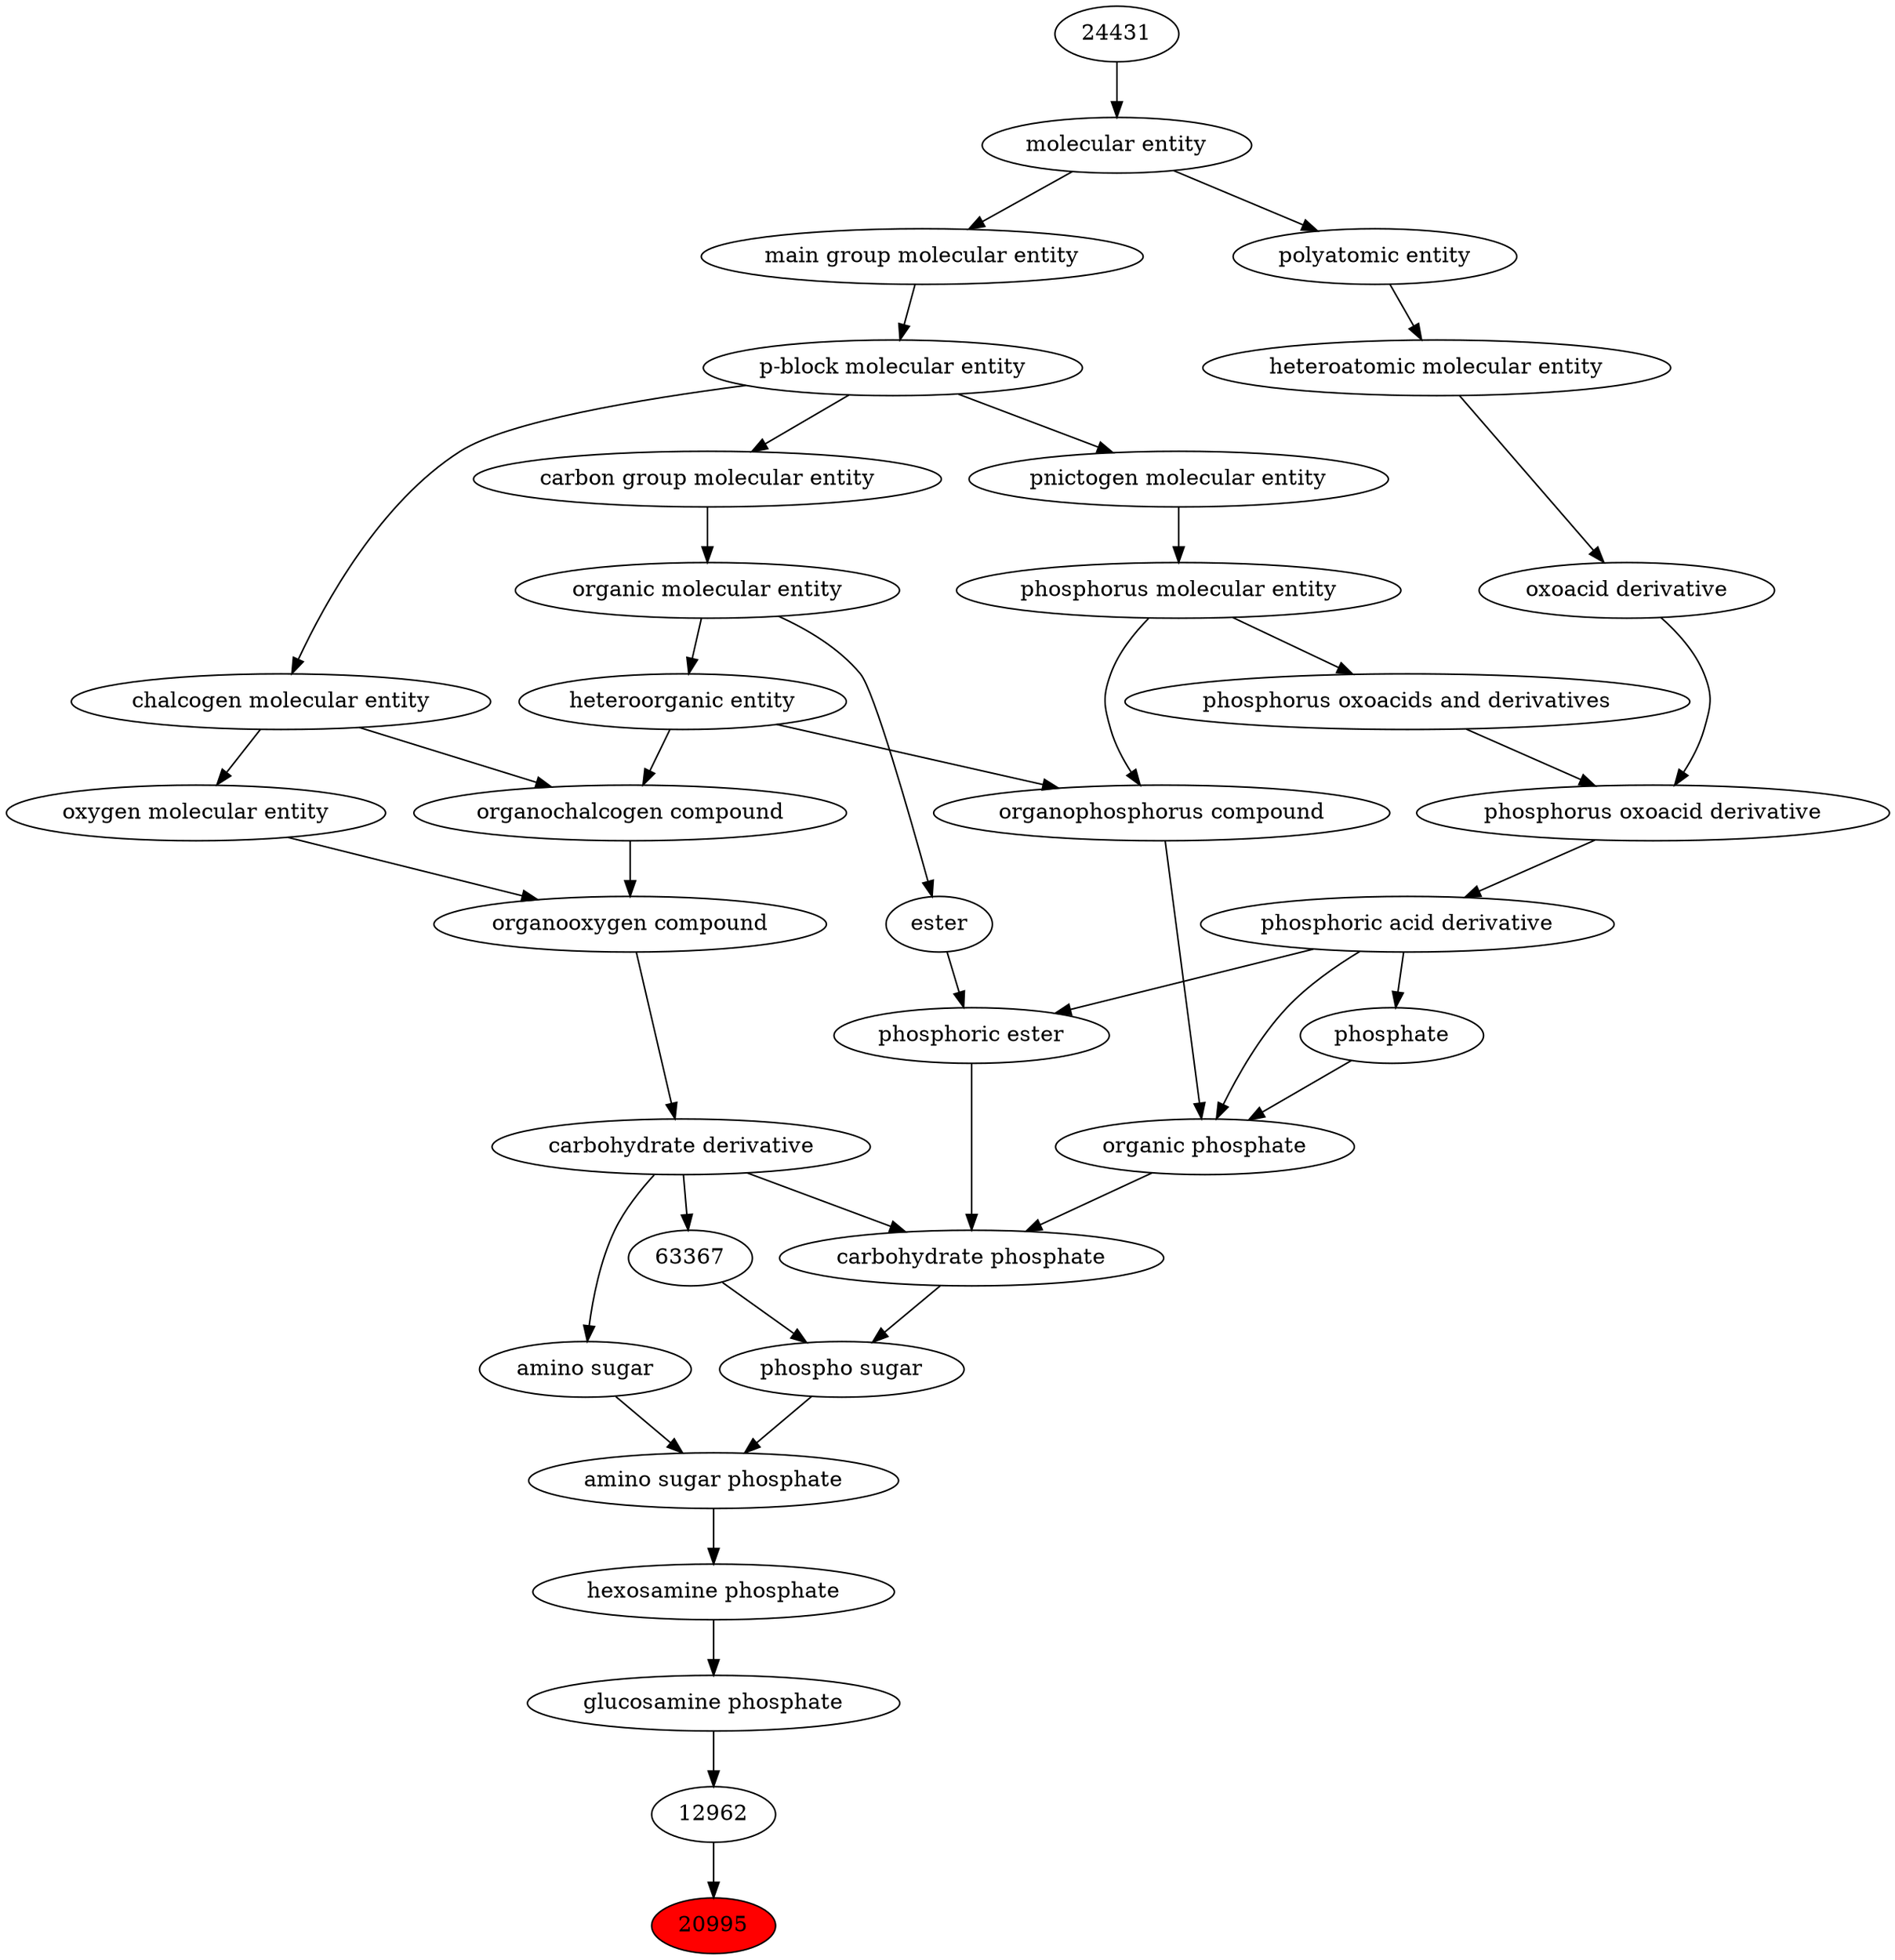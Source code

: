 digraph tree{ 
20995 [label="20995" fillcolor=red style=filled]
12962 -> 20995
12962 [label="12962"]
24269 -> 12962
24269 [label="glucosamine phosphate"]
24584 -> 24269
24584 [label="hexosamine phosphate"]
22529 -> 24584
22529 [label="amino sugar phosphate"]
28963 -> 22529
33447 -> 22529
28963 [label="amino sugar"]
63299 -> 28963
33447 [label="phospho sugar"]
63367 -> 33447
26816 -> 33447
63299 [label="carbohydrate derivative"]
36963 -> 63299
63367 [label="63367"]
63299 -> 63367
26816 [label="carbohydrate phosphate"]
37734 -> 26816
63299 -> 26816
25703 -> 26816
36963 [label="organooxygen compound"]
36962 -> 36963
25806 -> 36963
37734 [label="phosphoric ester"]
26079 -> 37734
35701 -> 37734
25703 [label="organic phosphate"]
26079 -> 25703
25710 -> 25703
26020 -> 25703
36962 [label="organochalcogen compound"]
33285 -> 36962
33304 -> 36962
25806 [label="oxygen molecular entity"]
33304 -> 25806
26079 [label="phosphoric acid derivative"]
36359 -> 26079
35701 [label="ester"]
50860 -> 35701
25710 [label="organophosphorus compound"]
33285 -> 25710
26082 -> 25710
26020 [label="phosphate"]
26079 -> 26020
33285 [label="heteroorganic entity"]
50860 -> 33285
33304 [label="chalcogen molecular entity"]
33675 -> 33304
36359 [label="phosphorus oxoacid derivative"]
33241 -> 36359
36360 -> 36359
50860 [label="organic molecular entity"]
33582 -> 50860
26082 [label="phosphorus molecular entity"]
33302 -> 26082
33675 [label="p-block molecular entity"]
33579 -> 33675
33241 [label="oxoacid derivative"]
37577 -> 33241
36360 [label="phosphorus oxoacids and derivatives"]
26082 -> 36360
33582 [label="carbon group molecular entity"]
33675 -> 33582
33302 [label="pnictogen molecular entity"]
33675 -> 33302
33579 [label="main group molecular entity"]
23367 -> 33579
37577 [label="heteroatomic molecular entity"]
36357 -> 37577
23367 [label="molecular entity"]
24431 -> 23367
36357 [label="polyatomic entity"]
23367 -> 36357
24431 [label="24431"]
}